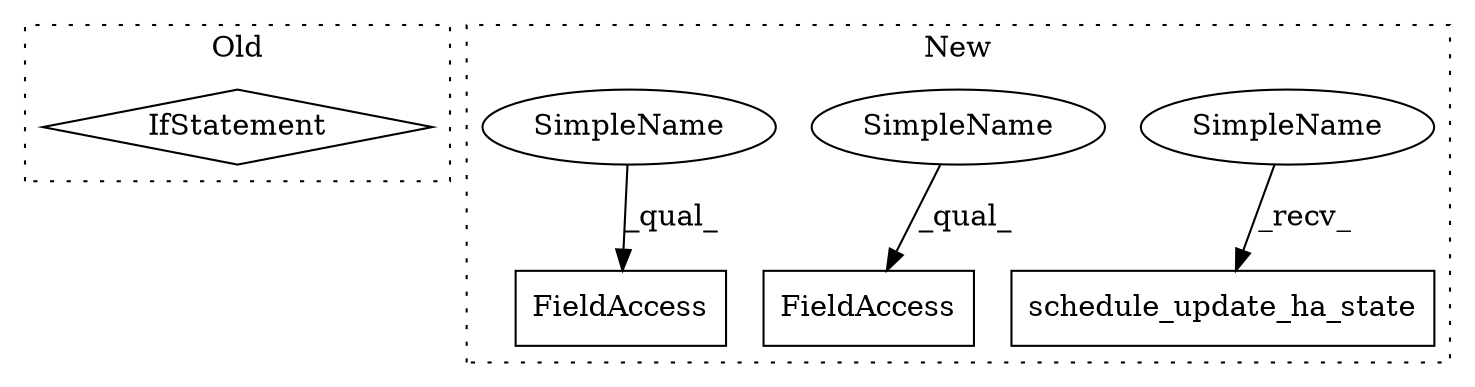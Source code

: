 digraph G {
subgraph cluster0 {
1 [label="IfStatement" a="25" s="1754,1805" l="8,3" shape="diamond"];
label = "Old";
style="dotted";
}
subgraph cluster1 {
2 [label="schedule_update_ha_state" a="32" s="2114" l="26" shape="box"];
3 [label="FieldAccess" a="22" s="2051" l="14" shape="box"];
4 [label="FieldAccess" a="22" s="2083" l="12" shape="box"];
5 [label="SimpleName" a="42" s="2109" l="4" shape="ellipse"];
6 [label="SimpleName" a="42" s="2083" l="4" shape="ellipse"];
7 [label="SimpleName" a="42" s="2051" l="4" shape="ellipse"];
label = "New";
style="dotted";
}
5 -> 2 [label="_recv_"];
6 -> 4 [label="_qual_"];
7 -> 3 [label="_qual_"];
}